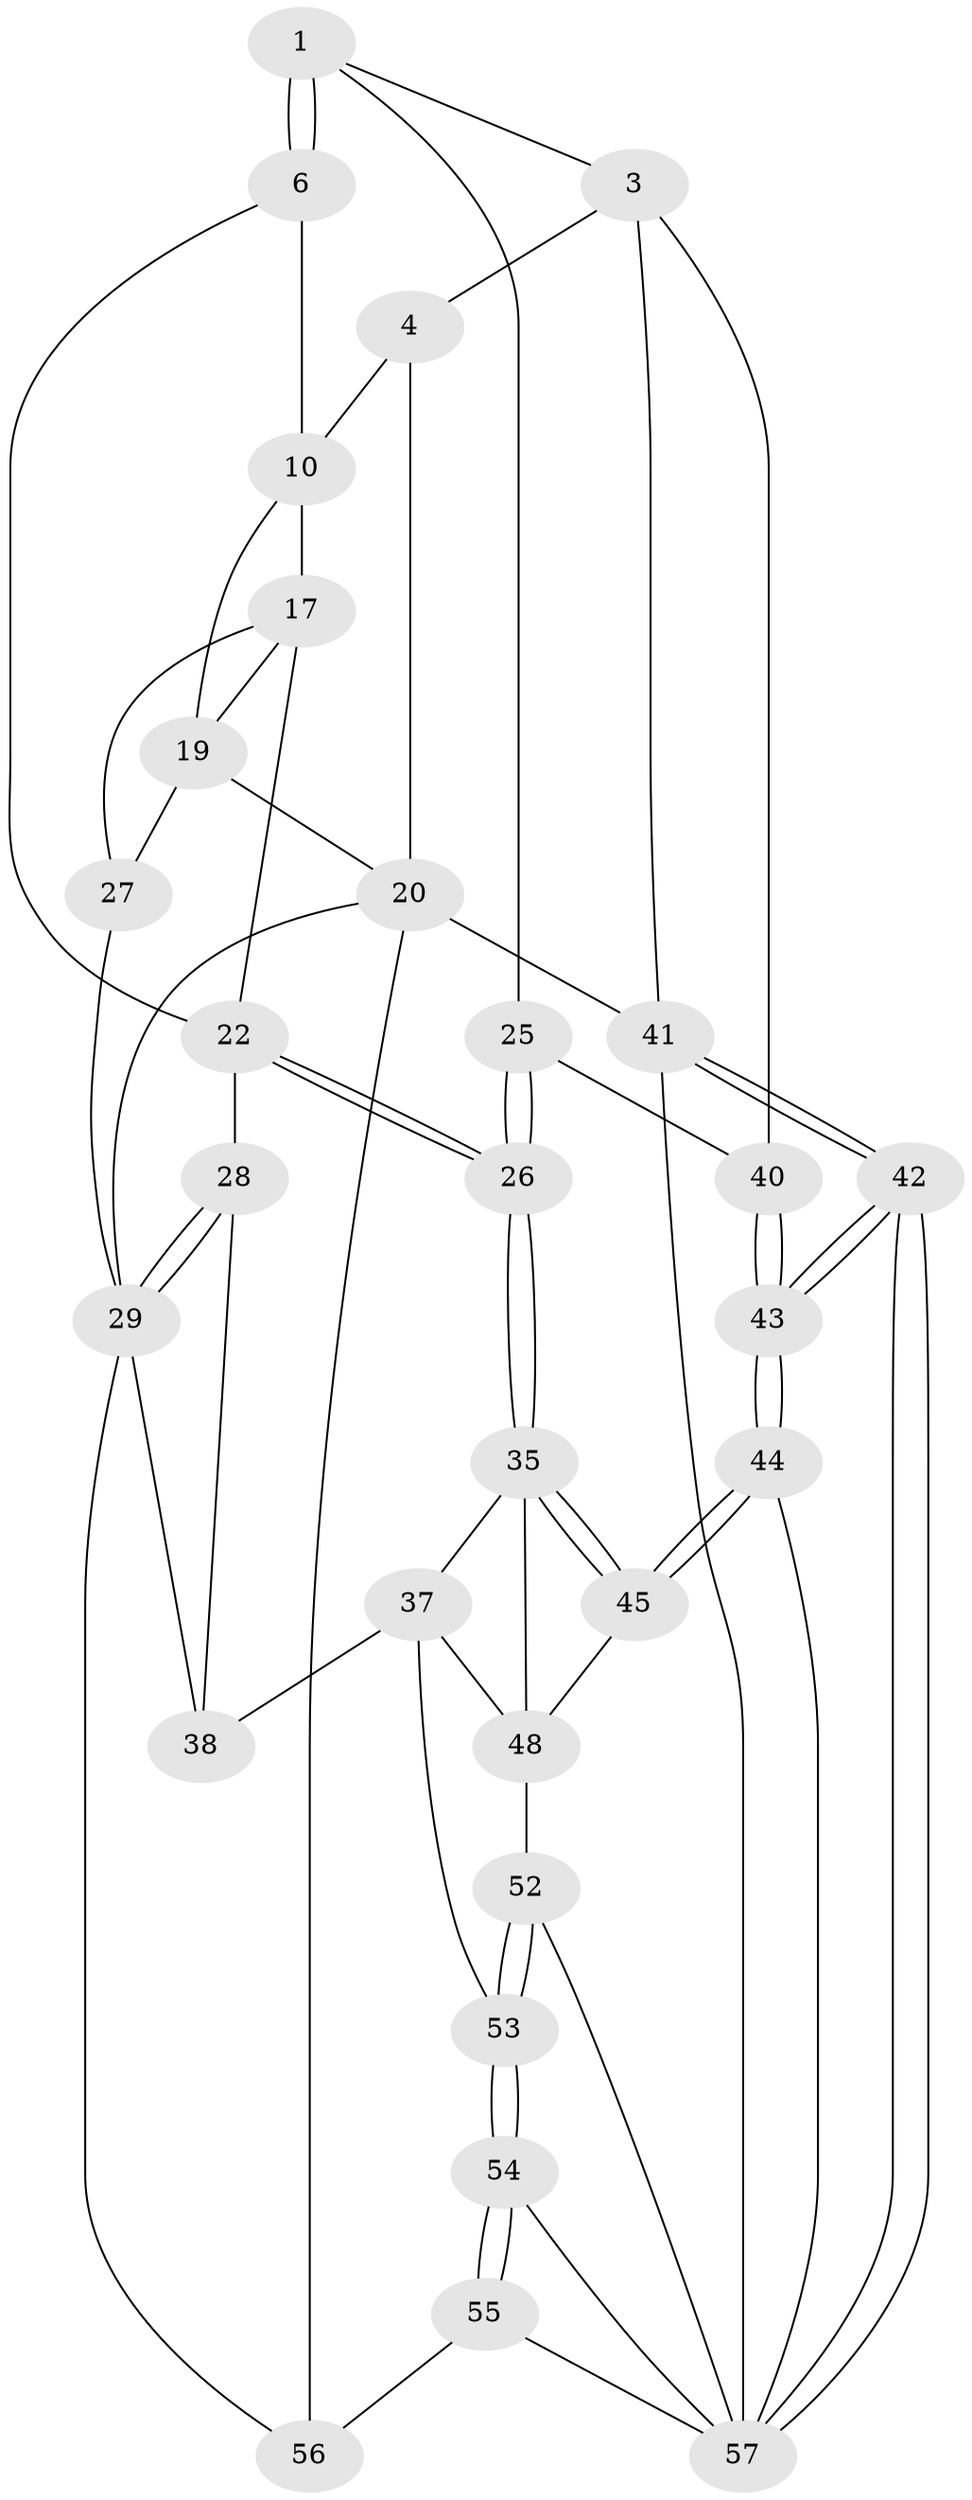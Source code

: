// original degree distribution, {3: 0.03333333333333333, 4: 0.26666666666666666, 5: 0.4666666666666667, 6: 0.23333333333333334}
// Generated by graph-tools (version 1.1) at 2025/27/03/15/25 16:27:58]
// undirected, 30 vertices, 68 edges
graph export_dot {
graph [start="1"]
  node [color=gray90,style=filled];
  1 [pos="+0.672651638738582+0",super="+2"];
  3 [pos="+1+0"];
  4 [pos="+0+0",super="+15+5"];
  6 [pos="+0.6628486298823986+0",super="+7"];
  10 [pos="+0.47118654963105877+0",super="+13"];
  17 [pos="+0.3716126625132177+0.28428915468474514",super="+18"];
  19 [pos="+0.2966590370332884+0.144212260135457",super="+21"];
  20 [pos="+0+0.1434955462124209",super="+32"];
  22 [pos="+0.5988947265714369+0.23322708400325198",super="+23"];
  25 [pos="+0.7917105248587392+0.2619030585596828"];
  26 [pos="+0.780243445397499+0.2732069577014393"];
  27 [pos="+0.2033204864969508+0.3081078165857478"];
  28 [pos="+0.31610095757555184+0.5327438805995105",super="+34"];
  29 [pos="+0.2824309156413298+0.6016912121291061",super="+30"];
  35 [pos="+0.7803391935134022+0.2752178472430129",super="+36"];
  37 [pos="+0.6737987035957236+0.4210427736894067",super="+46"];
  38 [pos="+0.6539544630714089+0.43172876946218036",super="+39"];
  40 [pos="+1+0.1433280133338464"];
  41 [pos="+1+1"];
  42 [pos="+1+1"];
  43 [pos="+1+0.614671773511653"];
  44 [pos="+1+0.586413753186641"];
  45 [pos="+0.9999447942914929+0.5848487665298757"];
  48 [pos="+0.740057674995185+0.5700765694406671",super="+50"];
  52 [pos="+0.7702153692114913+0.794044981479017"];
  53 [pos="+0.6349825476985536+0.7874686698015078"];
  54 [pos="+0.5683531351270026+0.8907338122276772"];
  55 [pos="+0.4215819070105162+1"];
  56 [pos="+0.31410131140241543+1"];
  57 [pos="+0.883937999377303+0.7893852638131614",super="+58"];
  1 -- 6 [weight=3];
  1 -- 6;
  1 -- 3;
  1 -- 25;
  3 -- 4;
  3 -- 40;
  3 -- 41;
  4 -- 20 [weight=2];
  4 -- 10 [weight=2];
  6 -- 22;
  6 -- 10 [weight=2];
  10 -- 17;
  10 -- 19;
  17 -- 22;
  17 -- 19;
  17 -- 27;
  19 -- 27;
  19 -- 20;
  20 -- 56;
  20 -- 41;
  20 -- 29;
  22 -- 26;
  22 -- 26;
  22 -- 28 [weight=2];
  25 -- 26;
  25 -- 26;
  25 -- 40;
  26 -- 35;
  26 -- 35;
  27 -- 29;
  28 -- 29;
  28 -- 29;
  28 -- 38;
  29 -- 56;
  29 -- 38;
  35 -- 45;
  35 -- 45;
  35 -- 48;
  35 -- 37;
  37 -- 38 [weight=3];
  37 -- 48;
  37 -- 53;
  40 -- 43;
  40 -- 43;
  41 -- 42;
  41 -- 42;
  41 -- 57;
  42 -- 43;
  42 -- 43;
  42 -- 57;
  42 -- 57;
  43 -- 44;
  43 -- 44;
  44 -- 45;
  44 -- 45;
  44 -- 57;
  45 -- 48;
  48 -- 52;
  52 -- 53;
  52 -- 53;
  52 -- 57;
  53 -- 54;
  53 -- 54;
  54 -- 55;
  54 -- 55;
  54 -- 57;
  55 -- 56;
  55 -- 57;
}
